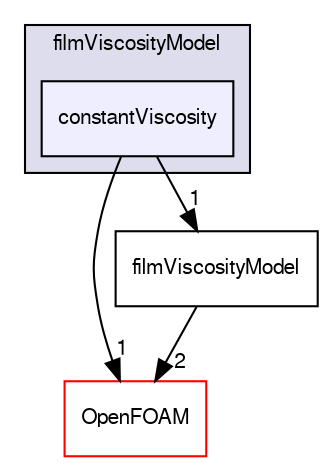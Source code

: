 digraph "src/regionModels/surfaceFilmModels/submodels/thermo/filmViscosityModel/constantViscosity" {
  bgcolor=transparent;
  compound=true
  node [ fontsize="10", fontname="FreeSans"];
  edge [ labelfontsize="10", labelfontname="FreeSans"];
  subgraph clusterdir_211a3eb45955e8c66b497f79e68b0f11 {
    graph [ bgcolor="#ddddee", pencolor="black", label="filmViscosityModel" fontname="FreeSans", fontsize="10", URL="dir_211a3eb45955e8c66b497f79e68b0f11.html"]
  dir_faa3c8ae9aed633be2c1dc88c5700bf8 [shape=box, label="constantViscosity", style="filled", fillcolor="#eeeeff", pencolor="black", URL="dir_faa3c8ae9aed633be2c1dc88c5700bf8.html"];
  }
  dir_c5473ff19b20e6ec4dfe5c310b3778a8 [shape=box label="OpenFOAM" color="red" URL="dir_c5473ff19b20e6ec4dfe5c310b3778a8.html"];
  dir_1efdbd268e6ff0c5950b585f55a8389d [shape=box label="filmViscosityModel" URL="dir_1efdbd268e6ff0c5950b585f55a8389d.html"];
  dir_faa3c8ae9aed633be2c1dc88c5700bf8->dir_c5473ff19b20e6ec4dfe5c310b3778a8 [headlabel="1", labeldistance=1.5 headhref="dir_002418_001732.html"];
  dir_faa3c8ae9aed633be2c1dc88c5700bf8->dir_1efdbd268e6ff0c5950b585f55a8389d [headlabel="1", labeldistance=1.5 headhref="dir_002418_002419.html"];
  dir_1efdbd268e6ff0c5950b585f55a8389d->dir_c5473ff19b20e6ec4dfe5c310b3778a8 [headlabel="2", labeldistance=1.5 headhref="dir_002419_001732.html"];
}
